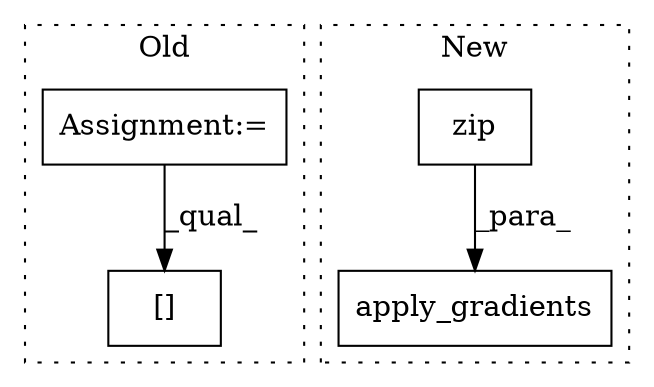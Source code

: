 digraph G {
subgraph cluster0 {
1 [label="[]" a="2" s="6302,6338" l="10,1" shape="box"];
4 [label="Assignment:=" a="7" s="6082" l="1" shape="box"];
label = "Old";
style="dotted";
}
subgraph cluster1 {
2 [label="apply_gradients" a="32" s="3328,3375" l="16,1" shape="box"];
3 [label="zip" a="32" s="3344,3374" l="4,1" shape="box"];
label = "New";
style="dotted";
}
3 -> 2 [label="_para_"];
4 -> 1 [label="_qual_"];
}